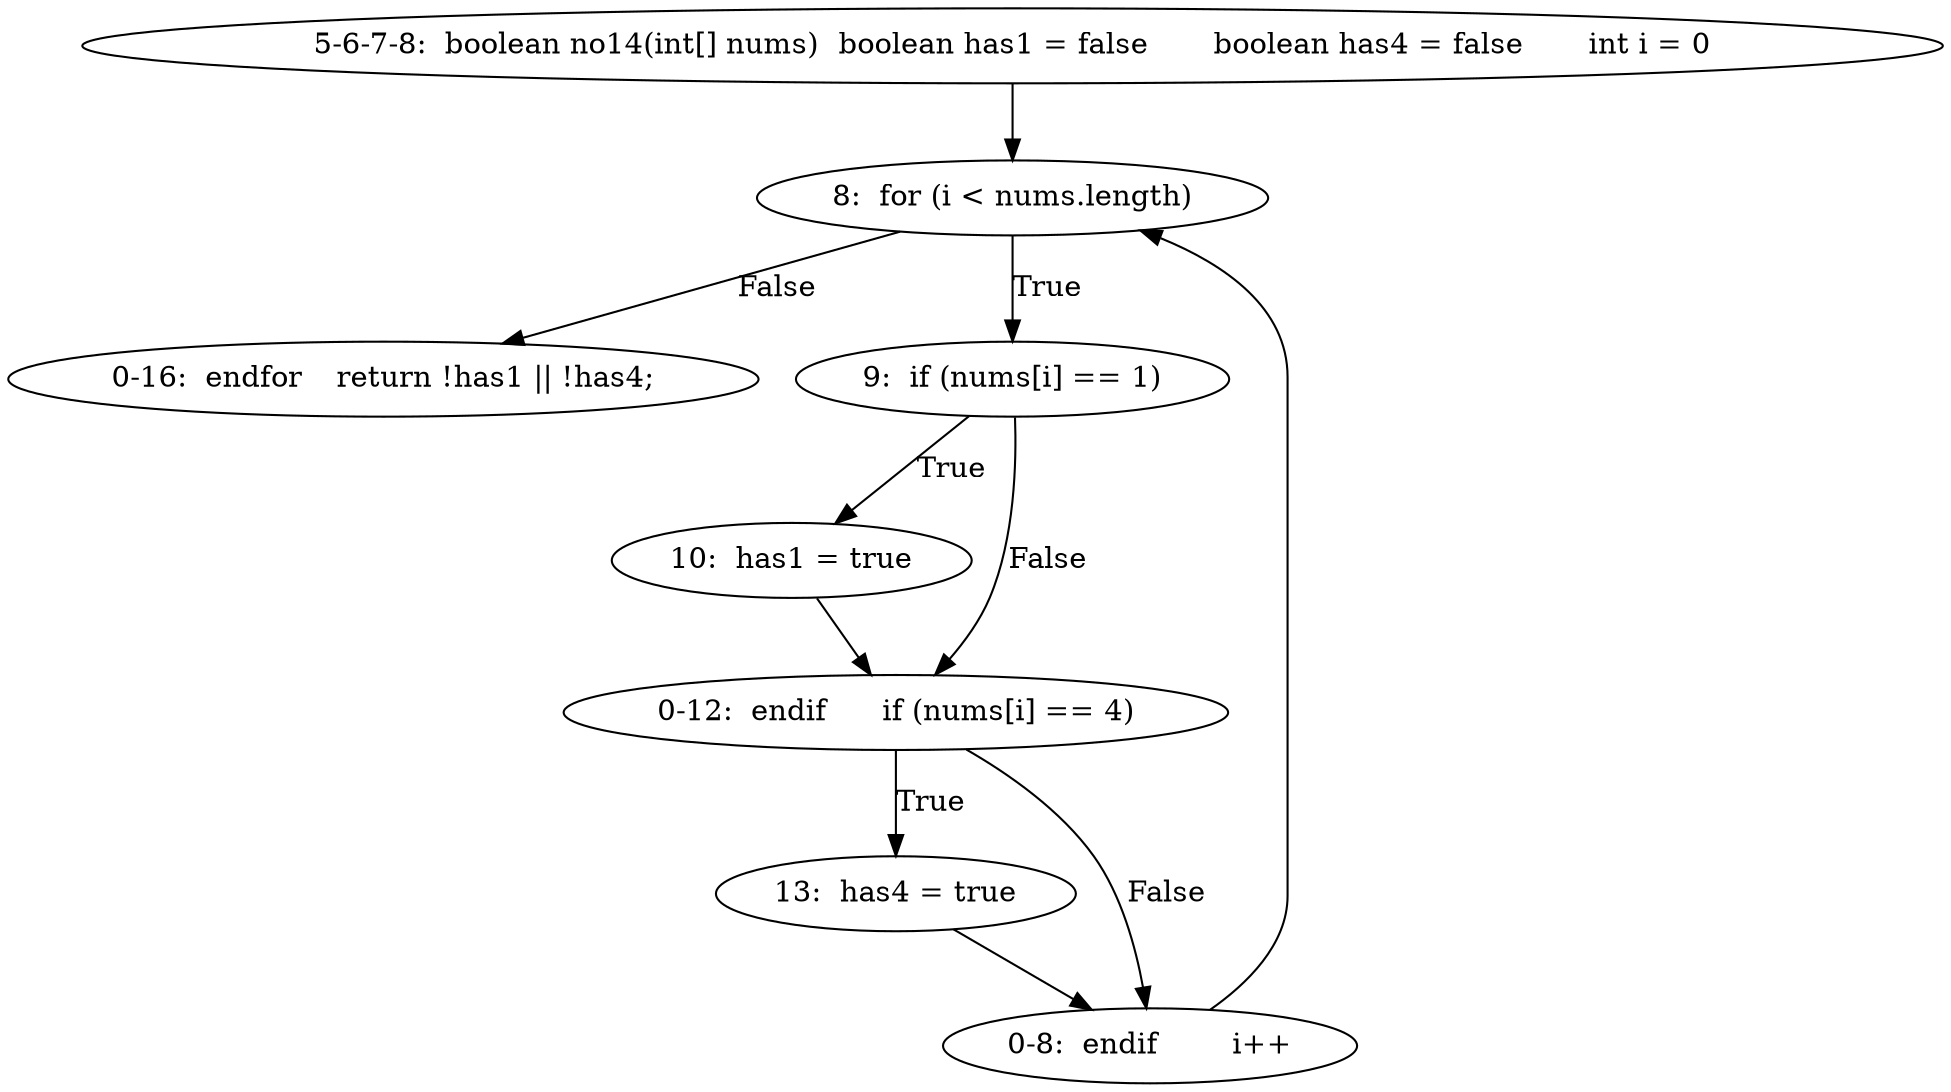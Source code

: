 digraph result_test { 
// graph-vertices
  a3  [label="5-6-7-8:  boolean no14(int[] nums)	boolean has1 = false	boolean has4 = false	int i = 0"]; 
  4  [label="8:  for (i < nums.length)"]; 
  a4  [label="0-16:  endfor	return !has1 || !has4;"]; 
  7  [label="9:  if (nums[i] == 1)"]; 
  8  [label="10:  has1 = true"]; 
  a5  [label="0-12:  endif	if (nums[i] == 4)"]; 
  11  [label="13:  has4 = true"]; 
  a6  [label="0-8:  endif	i++"]; 
// graph-edges
  a3 -> 4;
  4 -> a4  [label="False"]; 
  4 -> 7  [label="True"]; 
  7 -> 8  [label="True"]; 
  8 -> a5;
  7 -> a5  [label="False"]; 
  a5 -> 11  [label="True"]; 
  11 -> a6;
  a5 -> a6  [label="False"]; 
  a6 -> 4;
}
